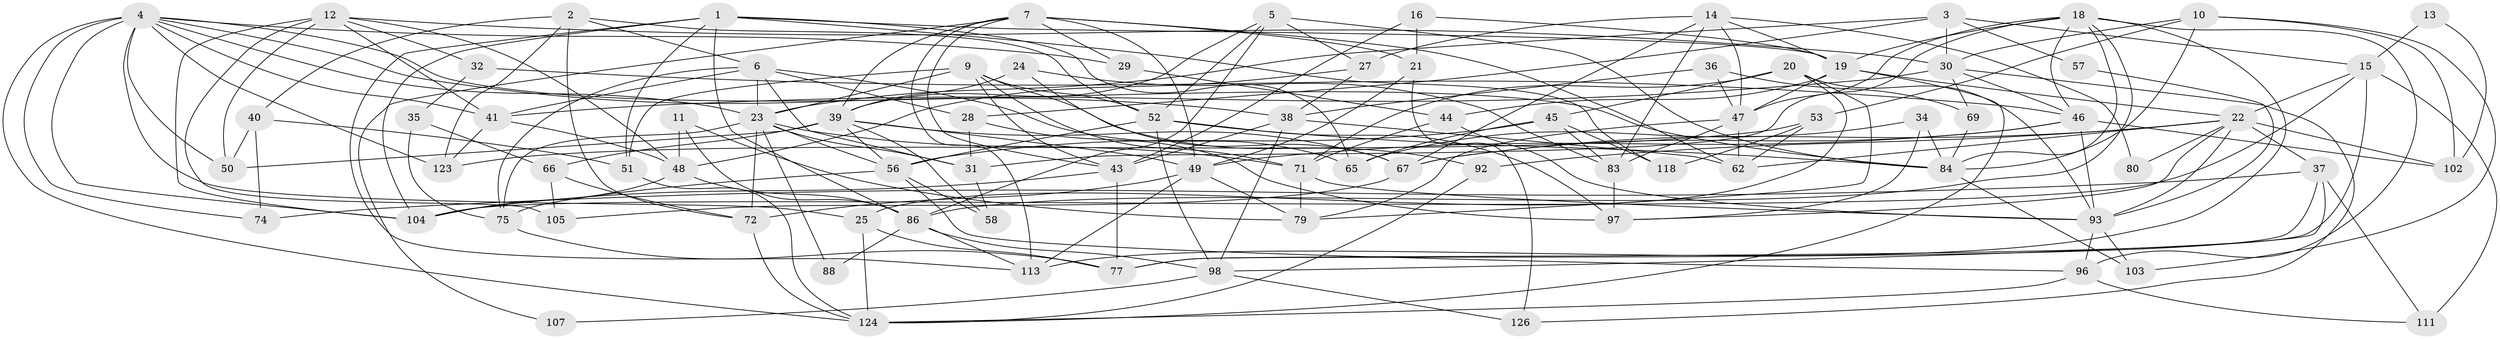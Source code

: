 // Generated by graph-tools (version 1.1) at 2025/23/03/03/25 07:23:59]
// undirected, 83 vertices, 211 edges
graph export_dot {
graph [start="1"]
  node [color=gray90,style=filled];
  1 [super="+26"];
  2 [super="+8"];
  3 [super="+17"];
  4 [super="+70"];
  5 [super="+61"];
  6 [super="+127"];
  7 [super="+59"];
  9 [super="+78"];
  10 [super="+91"];
  11;
  12 [super="+94"];
  13;
  14;
  15 [super="+64"];
  16;
  18 [super="+108"];
  19 [super="+55"];
  20 [super="+130"];
  21;
  22 [super="+89"];
  23 [super="+99"];
  24 [super="+63"];
  25 [super="+33"];
  27 [super="+100"];
  28 [super="+115"];
  29;
  30 [super="+42"];
  31 [super="+85"];
  32;
  34;
  35;
  36;
  37 [super="+82"];
  38;
  39 [super="+95"];
  40;
  41 [super="+128"];
  43 [super="+116"];
  44 [super="+54"];
  45 [super="+81"];
  46 [super="+119"];
  47 [super="+60"];
  48 [super="+114"];
  49 [super="+68"];
  50;
  51 [super="+90"];
  52 [super="+131"];
  53 [super="+76"];
  56 [super="+109"];
  57;
  58;
  62 [super="+120"];
  65 [super="+73"];
  66;
  67;
  69;
  71 [super="+106"];
  72;
  74;
  75 [super="+132"];
  77;
  79 [super="+121"];
  80;
  83;
  84 [super="+87"];
  86 [super="+112"];
  88;
  92;
  93 [super="+122"];
  96 [super="+101"];
  97 [super="+110"];
  98 [super="+117"];
  102;
  103;
  104 [super="+125"];
  105;
  107;
  111;
  113;
  118;
  123;
  124 [super="+129"];
  126;
  1 -- 86;
  1 -- 51;
  1 -- 104;
  1 -- 118;
  1 -- 65;
  1 -- 19;
  1 -- 113;
  2 -- 72;
  2 -- 40;
  2 -- 123;
  2 -- 6;
  2 -- 52;
  3 -- 15;
  3 -- 30;
  3 -- 57;
  3 -- 23;
  3 -- 28;
  4 -- 23;
  4 -- 41;
  4 -- 25;
  4 -- 38;
  4 -- 104;
  4 -- 74;
  4 -- 50;
  4 -- 84;
  4 -- 123;
  4 -- 29;
  4 -- 124;
  5 -- 86;
  5 -- 27;
  5 -- 84;
  5 -- 52;
  5 -- 39;
  6 -- 23;
  6 -- 65;
  6 -- 41;
  6 -- 75;
  6 -- 28;
  6 -- 31;
  7 -- 21;
  7 -- 29;
  7 -- 107;
  7 -- 113;
  7 -- 39;
  7 -- 49;
  7 -- 43;
  7 -- 62;
  9 -- 51;
  9 -- 71;
  9 -- 43;
  9 -- 92;
  9 -- 23;
  9 -- 52;
  10 -- 103;
  10 -- 53;
  10 -- 30;
  10 -- 84;
  10 -- 102;
  11 -- 48;
  11 -- 86;
  11 -- 79;
  12 -- 104;
  12 -- 41;
  12 -- 105;
  12 -- 32;
  12 -- 48;
  12 -- 50;
  12 -- 30;
  13 -- 102;
  13 -- 15;
  14 -- 19;
  14 -- 47;
  14 -- 27;
  14 -- 67;
  14 -- 80;
  14 -- 83;
  15 -- 77;
  15 -- 22;
  15 -- 111;
  15 -- 104;
  16 -- 21;
  16 -- 19;
  16 -- 43;
  18 -- 46;
  18 -- 84;
  18 -- 31;
  18 -- 96;
  18 -- 113;
  18 -- 19;
  18 -- 86;
  18 -- 47;
  19 -- 47;
  19 -- 44;
  19 -- 22;
  19 -- 124;
  20 -- 93;
  20 -- 79;
  20 -- 25;
  20 -- 71;
  20 -- 45;
  21 -- 49;
  21 -- 126;
  22 -- 80;
  22 -- 92;
  22 -- 102;
  22 -- 97;
  22 -- 67;
  22 -- 37;
  22 -- 93;
  22 -- 62;
  23 -- 71;
  23 -- 72;
  23 -- 88;
  23 -- 56;
  23 -- 75;
  23 -- 31;
  24 -- 39;
  24 -- 67;
  24 -- 83;
  25 -- 124;
  25 -- 77;
  27 -- 38;
  27 -- 48;
  28 -- 97;
  28 -- 31;
  29 -- 44;
  30 -- 126;
  30 -- 69;
  30 -- 41;
  30 -- 46;
  31 -- 58;
  32 -- 35;
  32 -- 46;
  34 -- 84;
  34 -- 97;
  34 -- 65;
  35 -- 66;
  35 -- 75;
  36 -- 47;
  36 -- 69;
  36 -- 38;
  37 -- 74;
  37 -- 77;
  37 -- 111;
  37 -- 98;
  38 -- 43;
  38 -- 98;
  38 -- 62;
  39 -- 66;
  39 -- 49;
  39 -- 50;
  39 -- 67;
  39 -- 56;
  39 -- 58;
  40 -- 50;
  40 -- 74;
  40 -- 51;
  41 -- 123;
  41 -- 48;
  43 -- 104;
  43 -- 77;
  44 -- 93;
  44 -- 71;
  45 -- 83;
  45 -- 56;
  45 -- 65;
  45 -- 118;
  46 -- 93 [weight=2];
  46 -- 67;
  46 -- 102;
  46 -- 49;
  47 -- 62;
  47 -- 83;
  47 -- 79;
  48 -- 104;
  48 -- 86;
  49 -- 72;
  49 -- 113;
  49 -- 79;
  51 -- 124;
  52 -- 56;
  52 -- 97;
  52 -- 98;
  52 -- 84;
  53 -- 123;
  53 -- 118;
  53 -- 62;
  56 -- 75;
  56 -- 58;
  56 -- 96;
  57 -- 93;
  66 -- 105;
  66 -- 72;
  67 -- 105;
  69 -- 84;
  71 -- 93;
  71 -- 79;
  72 -- 124;
  75 -- 77;
  83 -- 97 [weight=2];
  84 -- 103;
  86 -- 113;
  86 -- 88;
  86 -- 98;
  92 -- 124;
  93 -- 103;
  93 -- 96;
  96 -- 124;
  96 -- 111;
  98 -- 107;
  98 -- 126;
}
